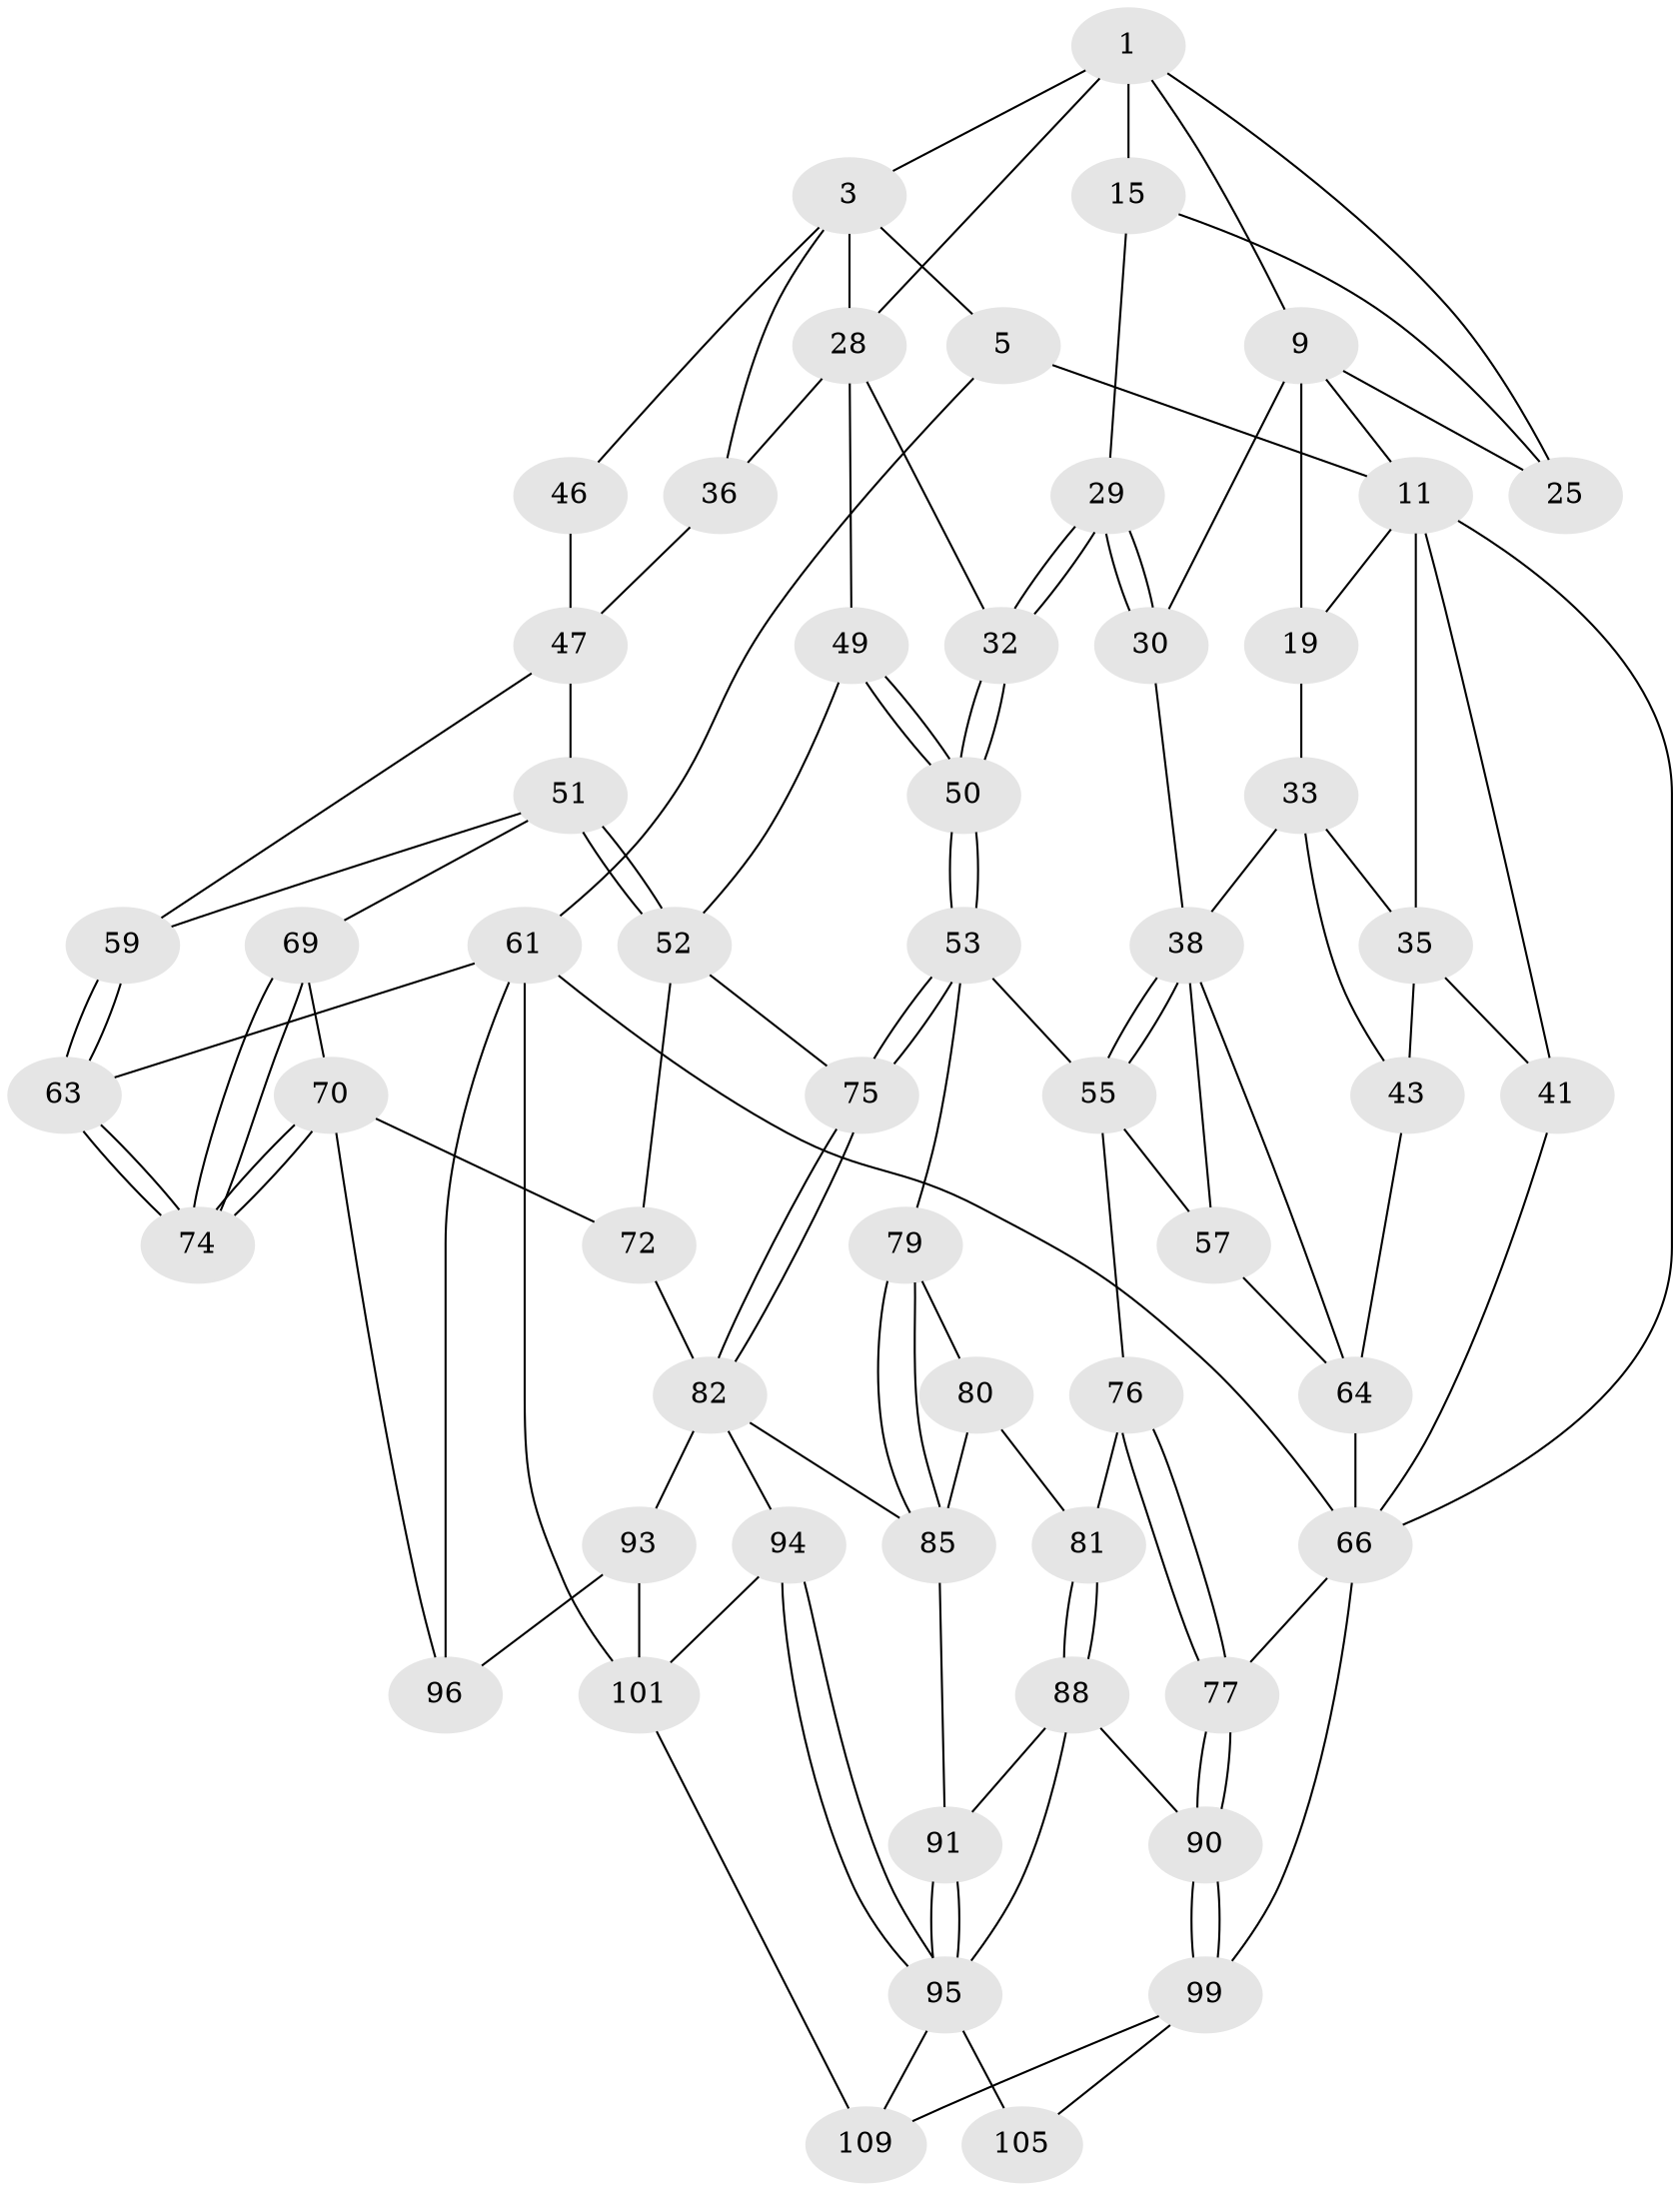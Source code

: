 // original degree distribution, {3: 0.01818181818181818, 4: 0.23636363636363636, 5: 0.5272727272727272, 6: 0.21818181818181817}
// Generated by graph-tools (version 1.1) at 2025/17/03/09/25 04:17:06]
// undirected, 55 vertices, 119 edges
graph export_dot {
graph [start="1"]
  node [color=gray90,style=filled];
  1 [pos="+0.5716639536254595+0",super="+7+2"];
  3 [pos="+0.9328770319797498+0.09127520201322488",super="+4+27"];
  5 [pos="+1+0",super="+6"];
  9 [pos="+0.46039925853952657+0.11209123666443273",super="+10+21"];
  11 [pos="+0.21050595948451625+0.0208083083724836",super="+16+12"];
  15 [pos="+0.6190785848056961+0.2012458517813409",super="+26"];
  19 [pos="+0.31101949652655464+0.16158788692602064",super="+20"];
  25 [pos="+0.44425241671573446+0.24873588410671582"];
  28 [pos="+0.693674993120349+0.23765285411947498",super="+31"];
  29 [pos="+0.5046871095692287+0.38495048381326863"];
  30 [pos="+0.3441670085408289+0.3700160516466241"];
  32 [pos="+0.5175603064657684+0.4059702682213487"];
  33 [pos="+0.19613348862781346+0.2836766160729212",super="+34"];
  35 [pos="+0.10497470086787355+0.30237363816547375",super="+40"];
  36 [pos="+0.8080378058769813+0.3108316351092491"];
  38 [pos="+0.31040879601171184+0.40789814903903243",super="+39"];
  41 [pos="+0+0.4557423298156305"];
  43 [pos="+0.026688342864931706+0.4635031267610034"];
  46 [pos="+1+0.06762375002136574"];
  47 [pos="+0.8554134439105228+0.36898040943977467",super="+48+58"];
  49 [pos="+0.6072770624153943+0.4797515988862263"];
  50 [pos="+0.5386717520994533+0.48442464505480176"];
  51 [pos="+0.8475168171512631+0.46247453460907084",super="+60"];
  52 [pos="+0.7260770944099993+0.5251475523704127",super="+73"];
  53 [pos="+0.5201282323223326+0.513498295807328",super="+54"];
  55 [pos="+0.37863688932730194+0.4930538133105227",super="+56"];
  57 [pos="+0.25788015673699166+0.550340105154284"];
  59 [pos="+1+0.5389788212028211"];
  61 [pos="+1+1",super="+62"];
  63 [pos="+1+0.6945345144013167"];
  64 [pos="+0.10374982996723273+0.6017330471231825",super="+65+68"];
  66 [pos="+0.047721357810691194+0.7256232498715647",super="+67+78"];
  69 [pos="+0.8697353734932898+0.5175012998721132"];
  70 [pos="+0.8537607474170386+0.7048821233378657",super="+71"];
  72 [pos="+0.8469633906187176+0.7079716609352704"];
  74 [pos="+1+0.6866207128163009"];
  75 [pos="+0.6314540911208911+0.7080866343127045"];
  76 [pos="+0.28709847176185216+0.5876578962900256"];
  77 [pos="+0.20108310724987166+0.7414492323907644"];
  79 [pos="+0.46558356570195303+0.5745070665027505"];
  80 [pos="+0.3834441096931776+0.6446499721829552"];
  81 [pos="+0.3799489312234876+0.6459637480080426"];
  82 [pos="+0.6321392861891579+0.7152663098040685",super="+92+83"];
  85 [pos="+0.5140996090862623+0.7532237409461635",super="+87"];
  88 [pos="+0.3103964854925592+0.7769867522446864",super="+89"];
  90 [pos="+0.26352453989611807+0.78059750053437"];
  91 [pos="+0.4199383434554737+0.7969652373851432"];
  93 [pos="+0.7193728556977483+0.8492332070139127",super="+97"];
  94 [pos="+0.5561702150317156+0.9230271630392837"];
  95 [pos="+0.4640212809247283+0.911890405208705",super="+103"];
  96 [pos="+0.8584529946930286+0.802434559333241"];
  99 [pos="+0.18803669382402932+0.940833225269411",super="+100"];
  101 [pos="+0.7084127856342805+1",super="+102"];
  105 [pos="+0.3099382630202056+0.8965633342727948",super="+106+108"];
  109 [pos="+0.2774700697043132+1"];
  1 -- 15 [weight=2];
  1 -- 9;
  1 -- 25;
  1 -- 3;
  1 -- 28;
  3 -- 5;
  3 -- 46;
  3 -- 28;
  3 -- 36;
  5 -- 61;
  5 -- 11 [weight=2];
  9 -- 11;
  9 -- 19 [weight=3];
  9 -- 30;
  9 -- 25;
  11 -- 35;
  11 -- 41;
  11 -- 66;
  11 -- 19;
  15 -- 25;
  15 -- 29;
  19 -- 33;
  28 -- 32;
  28 -- 49;
  28 -- 36;
  29 -- 30;
  29 -- 30;
  29 -- 32;
  29 -- 32;
  30 -- 38;
  32 -- 50;
  32 -- 50;
  33 -- 43;
  33 -- 35;
  33 -- 38 [weight=2];
  35 -- 41;
  35 -- 43;
  36 -- 47;
  38 -- 55;
  38 -- 55;
  38 -- 64;
  38 -- 57;
  41 -- 66;
  43 -- 64;
  46 -- 47 [weight=2];
  47 -- 51;
  47 -- 59;
  49 -- 50;
  49 -- 50;
  49 -- 52;
  50 -- 53;
  50 -- 53;
  51 -- 52;
  51 -- 52;
  51 -- 59;
  51 -- 69;
  52 -- 72;
  52 -- 75;
  53 -- 75;
  53 -- 75;
  53 -- 55;
  53 -- 79;
  55 -- 57;
  55 -- 76;
  57 -- 64;
  59 -- 63;
  59 -- 63;
  61 -- 101 [weight=2];
  61 -- 66;
  61 -- 96;
  61 -- 63;
  63 -- 74;
  63 -- 74;
  64 -- 66 [weight=2];
  66 -- 99;
  66 -- 77;
  69 -- 70;
  69 -- 74;
  69 -- 74;
  70 -- 74;
  70 -- 74;
  70 -- 72;
  70 -- 96;
  72 -- 82;
  75 -- 82;
  75 -- 82;
  76 -- 77;
  76 -- 77;
  76 -- 81;
  77 -- 90;
  77 -- 90;
  79 -- 80;
  79 -- 85;
  79 -- 85;
  80 -- 81;
  80 -- 85;
  81 -- 88;
  81 -- 88;
  82 -- 93 [weight=2];
  82 -- 85;
  82 -- 94;
  85 -- 91;
  88 -- 91;
  88 -- 90;
  88 -- 95;
  90 -- 99;
  90 -- 99;
  91 -- 95;
  91 -- 95;
  93 -- 96;
  93 -- 101;
  94 -- 95;
  94 -- 95;
  94 -- 101;
  95 -- 109;
  95 -- 105 [weight=2];
  99 -- 105;
  99 -- 109;
  101 -- 109;
}
